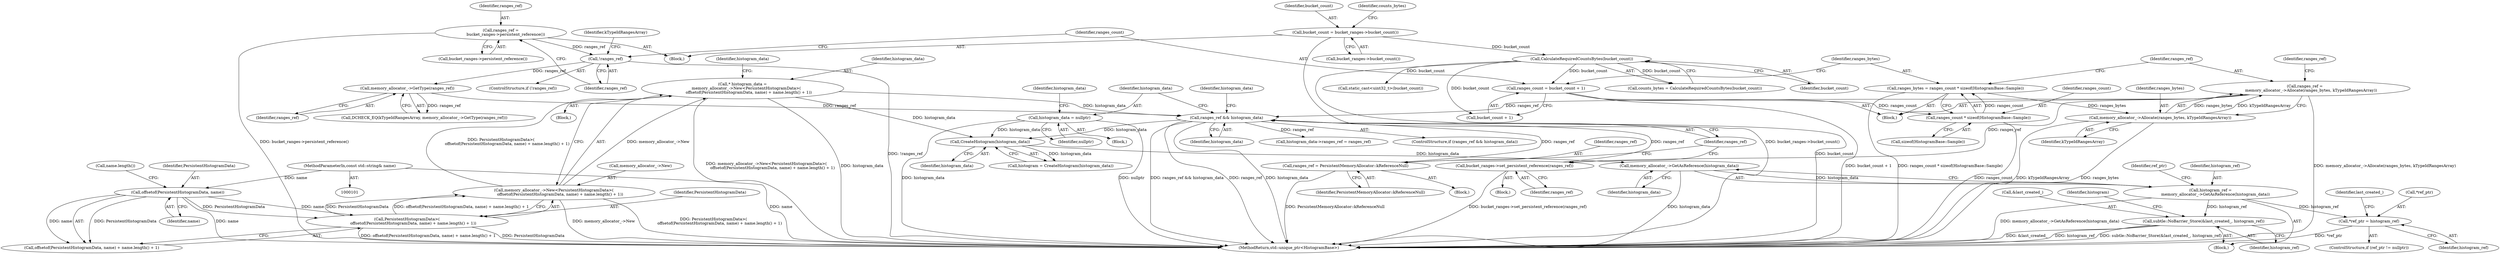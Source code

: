 digraph "0_Chrome_3f38b2253b19f9f9595f79fb92bfb5077e7b1959_0@API" {
"1000321" [label="(Call,memory_allocator_->GetAsReference(histogram_data))"];
"1000300" [label="(Call,CreateHistogram(histogram_data))"];
"1000258" [label="(Call,ranges_ref && histogram_data)"];
"1000202" [label="(Call,ranges_ref =\n          memory_allocator_->Allocate(ranges_bytes, kTypeIdRangesArray))"];
"1000204" [label="(Call,memory_allocator_->Allocate(ranges_bytes, kTypeIdRangesArray))"];
"1000196" [label="(Call,ranges_bytes = ranges_count * sizeof(HistogramBase::Sample))"];
"1000198" [label="(Call,ranges_count * sizeof(HistogramBase::Sample))"];
"1000190" [label="(Call,ranges_count = bucket_count + 1)"];
"1000168" [label="(Call,CalculateRequiredCountsBytes(bucket_count))"];
"1000162" [label="(Call,bucket_count = bucket_ranges->bucket_count())"];
"1000243" [label="(Call,bucket_ranges->set_persistent_reference(ranges_ref))"];
"1000255" [label="(Call,memory_allocator_->GetType(ranges_ref))"];
"1000186" [label="(Call,!ranges_ref)"];
"1000182" [label="(Call,ranges_ref =\n        bucket_ranges->persistent_reference())"];
"1000248" [label="(Call,ranges_ref = PersistentMemoryAllocator::kReferenceNull)"];
"1000118" [label="(Call,* histogram_data =\n      memory_allocator_->New<PersistentHistogramData>(\n          offsetof(PersistentHistogramData, name) + name.length() + 1))"];
"1000120" [label="(Call,memory_allocator_->New<PersistentHistogramData>(\n          offsetof(PersistentHistogramData, name) + name.length() + 1))"];
"1000124" [label="(Call,PersistentHistogramData>(\n          offsetof(PersistentHistogramData, name) + name.length() + 1))"];
"1000127" [label="(Call,offsetof(PersistentHistogramData, name))"];
"1000103" [label="(MethodParameterIn,const std::string& name)"];
"1000291" [label="(Call,histogram_data = nullptr)"];
"1000319" [label="(Call,histogram_ref =\n        memory_allocator_->GetAsReference(histogram_data))"];
"1000327" [label="(Call,*ref_ptr = histogram_ref)"];
"1000331" [label="(Call,subtle::NoBarrier_Store(&last_created_, histogram_ref))"];
"1000204" [label="(Call,memory_allocator_->Allocate(ranges_bytes, kTypeIdRangesArray))"];
"1000124" [label="(Call,PersistentHistogramData>(\n          offsetof(PersistentHistogramData, name) + name.length() + 1))"];
"1000226" [label="(Block,)"];
"1000279" [label="(Call,histogram_data->ranges_ref = ranges_ref)"];
"1000134" [label="(Identifier,histogram_data)"];
"1000118" [label="(Call,* histogram_data =\n      memory_allocator_->New<PersistentHistogramData>(\n          offsetof(PersistentHistogramData, name) + name.length() + 1))"];
"1000203" [label="(Identifier,ranges_ref)"];
"1000264" [label="(Identifier,histogram_data)"];
"1000166" [label="(Call,counts_bytes = CalculateRequiredCountsBytes(bucket_count))"];
"1000257" [label="(ControlStructure,if (ranges_ref && histogram_data))"];
"1000187" [label="(Identifier,ranges_ref)"];
"1000250" [label="(Identifier,PersistentMemoryAllocator::kReferenceNull)"];
"1000129" [label="(Identifier,name)"];
"1000183" [label="(Identifier,ranges_ref)"];
"1000127" [label="(Call,offsetof(PersistentHistogramData, name))"];
"1000301" [label="(Identifier,histogram_data)"];
"1000332" [label="(Call,&last_created_)"];
"1000260" [label="(Identifier,histogram_data)"];
"1000298" [label="(Call,histogram = CreateHistogram(histogram_data))"];
"1000109" [label="(Block,)"];
"1000325" [label="(Identifier,ref_ptr)"];
"1000188" [label="(Block,)"];
"1000246" [label="(Block,)"];
"1000322" [label="(Identifier,histogram_data)"];
"1000131" [label="(Call,name.length())"];
"1000185" [label="(ControlStructure,if (!ranges_ref))"];
"1000199" [label="(Identifier,ranges_count)"];
"1000258" [label="(Call,ranges_ref && histogram_data)"];
"1000330" [label="(Identifier,histogram_ref)"];
"1000336" [label="(Identifier,histogram)"];
"1000168" [label="(Call,CalculateRequiredCountsBytes(bucket_count))"];
"1000253" [label="(Call,DCHECK_EQ(kTypeIdRangesArray, memory_allocator_->GetType(ranges_ref)))"];
"1000333" [label="(Identifier,last_created_)"];
"1000119" [label="(Identifier,histogram_data)"];
"1000198" [label="(Call,ranges_count * sizeof(HistogramBase::Sample))"];
"1000191" [label="(Identifier,ranges_count)"];
"1000120" [label="(Call,memory_allocator_->New<PersistentHistogramData>(\n          offsetof(PersistentHistogramData, name) + name.length() + 1))"];
"1000162" [label="(Call,bucket_count = bucket_ranges->bucket_count())"];
"1000327" [label="(Call,*ref_ptr = histogram_ref)"];
"1000259" [label="(Identifier,ranges_ref)"];
"1000323" [label="(ControlStructure,if (ref_ptr != nullptr))"];
"1000300" [label="(Call,CreateHistogram(histogram_data))"];
"1000334" [label="(Identifier,histogram_ref)"];
"1000169" [label="(Identifier,bucket_count)"];
"1000190" [label="(Call,ranges_count = bucket_count + 1)"];
"1000254" [label="(Identifier,kTypeIdRangesArray)"];
"1000291" [label="(Call,histogram_data = nullptr)"];
"1000200" [label="(Call,sizeof(HistogramBase::Sample))"];
"1000186" [label="(Call,!ranges_ref)"];
"1000184" [label="(Call,bucket_ranges->persistent_reference())"];
"1000292" [label="(Identifier,histogram_data)"];
"1000197" [label="(Identifier,ranges_bytes)"];
"1000126" [label="(Call,offsetof(PersistentHistogramData, name) + name.length() + 1)"];
"1000248" [label="(Call,ranges_ref = PersistentMemoryAllocator::kReferenceNull)"];
"1000244" [label="(Identifier,ranges_ref)"];
"1000121" [label="(Call,memory_allocator_->New)"];
"1000290" [label="(Block,)"];
"1000196" [label="(Call,ranges_bytes = ranges_count * sizeof(HistogramBase::Sample))"];
"1000163" [label="(Identifier,bucket_count)"];
"1000293" [label="(Identifier,nullptr)"];
"1000276" [label="(Call,static_cast<uint32_t>(bucket_count))"];
"1000320" [label="(Identifier,histogram_ref)"];
"1000255" [label="(Call,memory_allocator_->GetType(ranges_ref))"];
"1000192" [label="(Call,bucket_count + 1)"];
"1000128" [label="(Identifier,PersistentHistogramData)"];
"1000321" [label="(Call,memory_allocator_->GetAsReference(histogram_data))"];
"1000295" [label="(Identifier,histogram_data)"];
"1000296" [label="(Block,)"];
"1000125" [label="(Identifier,PersistentHistogramData)"];
"1000164" [label="(Call,bucket_ranges->bucket_count())"];
"1000182" [label="(Call,ranges_ref =\n        bucket_ranges->persistent_reference())"];
"1000256" [label="(Identifier,ranges_ref)"];
"1000205" [label="(Identifier,ranges_bytes)"];
"1000328" [label="(Call,*ref_ptr)"];
"1000249" [label="(Identifier,ranges_ref)"];
"1000103" [label="(MethodParameterIn,const std::string& name)"];
"1000373" [label="(MethodReturn,std::unique_ptr<HistogramBase>)"];
"1000206" [label="(Identifier,kTypeIdRangesArray)"];
"1000319" [label="(Call,histogram_ref =\n        memory_allocator_->GetAsReference(histogram_data))"];
"1000331" [label="(Call,subtle::NoBarrier_Store(&last_created_, histogram_ref))"];
"1000243" [label="(Call,bucket_ranges->set_persistent_reference(ranges_ref))"];
"1000208" [label="(Identifier,ranges_ref)"];
"1000160" [label="(Block,)"];
"1000202" [label="(Call,ranges_ref =\n          memory_allocator_->Allocate(ranges_bytes, kTypeIdRangesArray))"];
"1000167" [label="(Identifier,counts_bytes)"];
"1000321" -> "1000319"  [label="AST: "];
"1000321" -> "1000322"  [label="CFG: "];
"1000322" -> "1000321"  [label="AST: "];
"1000319" -> "1000321"  [label="CFG: "];
"1000321" -> "1000373"  [label="DDG: histogram_data"];
"1000321" -> "1000319"  [label="DDG: histogram_data"];
"1000300" -> "1000321"  [label="DDG: histogram_data"];
"1000300" -> "1000298"  [label="AST: "];
"1000300" -> "1000301"  [label="CFG: "];
"1000301" -> "1000300"  [label="AST: "];
"1000298" -> "1000300"  [label="CFG: "];
"1000300" -> "1000298"  [label="DDG: histogram_data"];
"1000258" -> "1000300"  [label="DDG: histogram_data"];
"1000291" -> "1000300"  [label="DDG: histogram_data"];
"1000118" -> "1000300"  [label="DDG: histogram_data"];
"1000258" -> "1000257"  [label="AST: "];
"1000258" -> "1000259"  [label="CFG: "];
"1000258" -> "1000260"  [label="CFG: "];
"1000259" -> "1000258"  [label="AST: "];
"1000260" -> "1000258"  [label="AST: "];
"1000264" -> "1000258"  [label="CFG: "];
"1000292" -> "1000258"  [label="CFG: "];
"1000258" -> "1000373"  [label="DDG: ranges_ref"];
"1000258" -> "1000373"  [label="DDG: histogram_data"];
"1000258" -> "1000373"  [label="DDG: ranges_ref && histogram_data"];
"1000202" -> "1000258"  [label="DDG: ranges_ref"];
"1000243" -> "1000258"  [label="DDG: ranges_ref"];
"1000255" -> "1000258"  [label="DDG: ranges_ref"];
"1000248" -> "1000258"  [label="DDG: ranges_ref"];
"1000118" -> "1000258"  [label="DDG: histogram_data"];
"1000258" -> "1000279"  [label="DDG: ranges_ref"];
"1000202" -> "1000188"  [label="AST: "];
"1000202" -> "1000204"  [label="CFG: "];
"1000203" -> "1000202"  [label="AST: "];
"1000204" -> "1000202"  [label="AST: "];
"1000208" -> "1000202"  [label="CFG: "];
"1000202" -> "1000373"  [label="DDG: memory_allocator_->Allocate(ranges_bytes, kTypeIdRangesArray)"];
"1000204" -> "1000202"  [label="DDG: ranges_bytes"];
"1000204" -> "1000202"  [label="DDG: kTypeIdRangesArray"];
"1000202" -> "1000243"  [label="DDG: ranges_ref"];
"1000204" -> "1000206"  [label="CFG: "];
"1000205" -> "1000204"  [label="AST: "];
"1000206" -> "1000204"  [label="AST: "];
"1000204" -> "1000373"  [label="DDG: kTypeIdRangesArray"];
"1000204" -> "1000373"  [label="DDG: ranges_bytes"];
"1000196" -> "1000204"  [label="DDG: ranges_bytes"];
"1000196" -> "1000188"  [label="AST: "];
"1000196" -> "1000198"  [label="CFG: "];
"1000197" -> "1000196"  [label="AST: "];
"1000198" -> "1000196"  [label="AST: "];
"1000203" -> "1000196"  [label="CFG: "];
"1000196" -> "1000373"  [label="DDG: ranges_count * sizeof(HistogramBase::Sample)"];
"1000198" -> "1000196"  [label="DDG: ranges_count"];
"1000198" -> "1000200"  [label="CFG: "];
"1000199" -> "1000198"  [label="AST: "];
"1000200" -> "1000198"  [label="AST: "];
"1000198" -> "1000373"  [label="DDG: ranges_count"];
"1000190" -> "1000198"  [label="DDG: ranges_count"];
"1000190" -> "1000188"  [label="AST: "];
"1000190" -> "1000192"  [label="CFG: "];
"1000191" -> "1000190"  [label="AST: "];
"1000192" -> "1000190"  [label="AST: "];
"1000197" -> "1000190"  [label="CFG: "];
"1000190" -> "1000373"  [label="DDG: bucket_count + 1"];
"1000168" -> "1000190"  [label="DDG: bucket_count"];
"1000168" -> "1000166"  [label="AST: "];
"1000168" -> "1000169"  [label="CFG: "];
"1000169" -> "1000168"  [label="AST: "];
"1000166" -> "1000168"  [label="CFG: "];
"1000168" -> "1000373"  [label="DDG: bucket_count"];
"1000168" -> "1000166"  [label="DDG: bucket_count"];
"1000162" -> "1000168"  [label="DDG: bucket_count"];
"1000168" -> "1000192"  [label="DDG: bucket_count"];
"1000168" -> "1000276"  [label="DDG: bucket_count"];
"1000162" -> "1000160"  [label="AST: "];
"1000162" -> "1000164"  [label="CFG: "];
"1000163" -> "1000162"  [label="AST: "];
"1000164" -> "1000162"  [label="AST: "];
"1000167" -> "1000162"  [label="CFG: "];
"1000162" -> "1000373"  [label="DDG: bucket_ranges->bucket_count()"];
"1000243" -> "1000226"  [label="AST: "];
"1000243" -> "1000244"  [label="CFG: "];
"1000244" -> "1000243"  [label="AST: "];
"1000259" -> "1000243"  [label="CFG: "];
"1000243" -> "1000373"  [label="DDG: bucket_ranges->set_persistent_reference(ranges_ref)"];
"1000255" -> "1000253"  [label="AST: "];
"1000255" -> "1000256"  [label="CFG: "];
"1000256" -> "1000255"  [label="AST: "];
"1000253" -> "1000255"  [label="CFG: "];
"1000255" -> "1000253"  [label="DDG: ranges_ref"];
"1000186" -> "1000255"  [label="DDG: ranges_ref"];
"1000186" -> "1000185"  [label="AST: "];
"1000186" -> "1000187"  [label="CFG: "];
"1000187" -> "1000186"  [label="AST: "];
"1000191" -> "1000186"  [label="CFG: "];
"1000254" -> "1000186"  [label="CFG: "];
"1000186" -> "1000373"  [label="DDG: !ranges_ref"];
"1000182" -> "1000186"  [label="DDG: ranges_ref"];
"1000182" -> "1000160"  [label="AST: "];
"1000182" -> "1000184"  [label="CFG: "];
"1000183" -> "1000182"  [label="AST: "];
"1000184" -> "1000182"  [label="AST: "];
"1000187" -> "1000182"  [label="CFG: "];
"1000182" -> "1000373"  [label="DDG: bucket_ranges->persistent_reference()"];
"1000248" -> "1000246"  [label="AST: "];
"1000248" -> "1000250"  [label="CFG: "];
"1000249" -> "1000248"  [label="AST: "];
"1000250" -> "1000248"  [label="AST: "];
"1000259" -> "1000248"  [label="CFG: "];
"1000248" -> "1000373"  [label="DDG: PersistentMemoryAllocator::kReferenceNull"];
"1000118" -> "1000109"  [label="AST: "];
"1000118" -> "1000120"  [label="CFG: "];
"1000119" -> "1000118"  [label="AST: "];
"1000120" -> "1000118"  [label="AST: "];
"1000134" -> "1000118"  [label="CFG: "];
"1000118" -> "1000373"  [label="DDG: memory_allocator_->New<PersistentHistogramData>(\n          offsetof(PersistentHistogramData, name) + name.length() + 1)"];
"1000118" -> "1000373"  [label="DDG: histogram_data"];
"1000120" -> "1000118"  [label="DDG: memory_allocator_->New"];
"1000120" -> "1000118"  [label="DDG: PersistentHistogramData>(\n          offsetof(PersistentHistogramData, name) + name.length() + 1)"];
"1000120" -> "1000124"  [label="CFG: "];
"1000121" -> "1000120"  [label="AST: "];
"1000124" -> "1000120"  [label="AST: "];
"1000120" -> "1000373"  [label="DDG: memory_allocator_->New"];
"1000120" -> "1000373"  [label="DDG: PersistentHistogramData>(\n          offsetof(PersistentHistogramData, name) + name.length() + 1)"];
"1000124" -> "1000120"  [label="DDG: PersistentHistogramData"];
"1000124" -> "1000120"  [label="DDG: offsetof(PersistentHistogramData, name) + name.length() + 1"];
"1000124" -> "1000126"  [label="CFG: "];
"1000125" -> "1000124"  [label="AST: "];
"1000126" -> "1000124"  [label="AST: "];
"1000124" -> "1000373"  [label="DDG: offsetof(PersistentHistogramData, name) + name.length() + 1"];
"1000124" -> "1000373"  [label="DDG: PersistentHistogramData"];
"1000127" -> "1000124"  [label="DDG: PersistentHistogramData"];
"1000127" -> "1000124"  [label="DDG: name"];
"1000127" -> "1000126"  [label="AST: "];
"1000127" -> "1000129"  [label="CFG: "];
"1000128" -> "1000127"  [label="AST: "];
"1000129" -> "1000127"  [label="AST: "];
"1000131" -> "1000127"  [label="CFG: "];
"1000127" -> "1000373"  [label="DDG: name"];
"1000127" -> "1000126"  [label="DDG: PersistentHistogramData"];
"1000127" -> "1000126"  [label="DDG: name"];
"1000103" -> "1000127"  [label="DDG: name"];
"1000103" -> "1000101"  [label="AST: "];
"1000103" -> "1000373"  [label="DDG: name"];
"1000291" -> "1000290"  [label="AST: "];
"1000291" -> "1000293"  [label="CFG: "];
"1000292" -> "1000291"  [label="AST: "];
"1000293" -> "1000291"  [label="AST: "];
"1000295" -> "1000291"  [label="CFG: "];
"1000291" -> "1000373"  [label="DDG: histogram_data"];
"1000291" -> "1000373"  [label="DDG: nullptr"];
"1000319" -> "1000296"  [label="AST: "];
"1000320" -> "1000319"  [label="AST: "];
"1000325" -> "1000319"  [label="CFG: "];
"1000319" -> "1000373"  [label="DDG: memory_allocator_->GetAsReference(histogram_data)"];
"1000319" -> "1000327"  [label="DDG: histogram_ref"];
"1000319" -> "1000331"  [label="DDG: histogram_ref"];
"1000327" -> "1000323"  [label="AST: "];
"1000327" -> "1000330"  [label="CFG: "];
"1000328" -> "1000327"  [label="AST: "];
"1000330" -> "1000327"  [label="AST: "];
"1000333" -> "1000327"  [label="CFG: "];
"1000327" -> "1000373"  [label="DDG: *ref_ptr"];
"1000331" -> "1000296"  [label="AST: "];
"1000331" -> "1000334"  [label="CFG: "];
"1000332" -> "1000331"  [label="AST: "];
"1000334" -> "1000331"  [label="AST: "];
"1000336" -> "1000331"  [label="CFG: "];
"1000331" -> "1000373"  [label="DDG: histogram_ref"];
"1000331" -> "1000373"  [label="DDG: subtle::NoBarrier_Store(&last_created_, histogram_ref)"];
"1000331" -> "1000373"  [label="DDG: &last_created_"];
}

